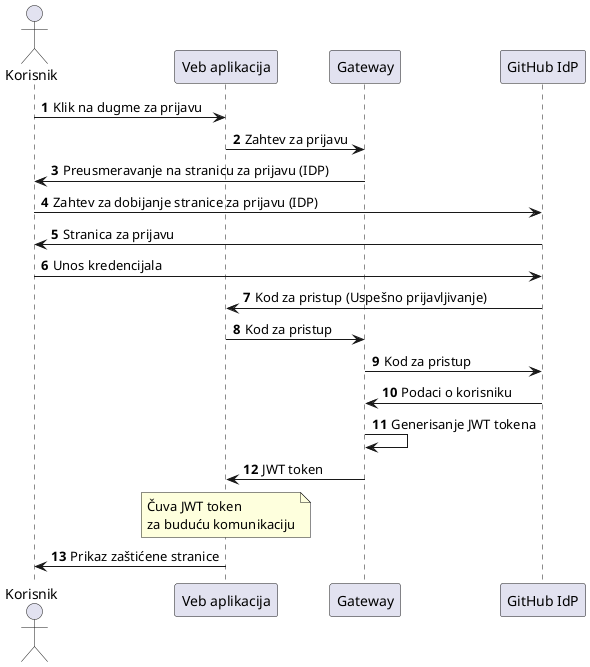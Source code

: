 @startuml Prijava korisnika
autonumber

actor Korisnik as user
participant "Veb aplikacija" as browser
participant Gateway as gw
participant "GitHub IdP" as gh

user -> browser : Klik na dugme za prijavu
browser -> gw : Zahtev za prijavu
gw -> user : Preusmeravanje na stranicu za prijavu (IDP)
user -> gh : Zahtev za dobijanje stranice za prijavu (IDP)
gh -> user : Stranica za prijavu
user -> gh : Unos kredencijala
gh -> browser : Kod za pristup (Uspešno prijavljivanje)
browser -> gw : Kod za pristup
gw -> gh : Kod za pristup
gh -> gw : Podaci o korisniku
gw -> gw : Generisanje JWT tokena
gw -> browser : JWT token

note over browser: Čuva JWT token \nza buduću komunikaciju

browser -> user : Prikaz zaštićene stranice
@enduml
